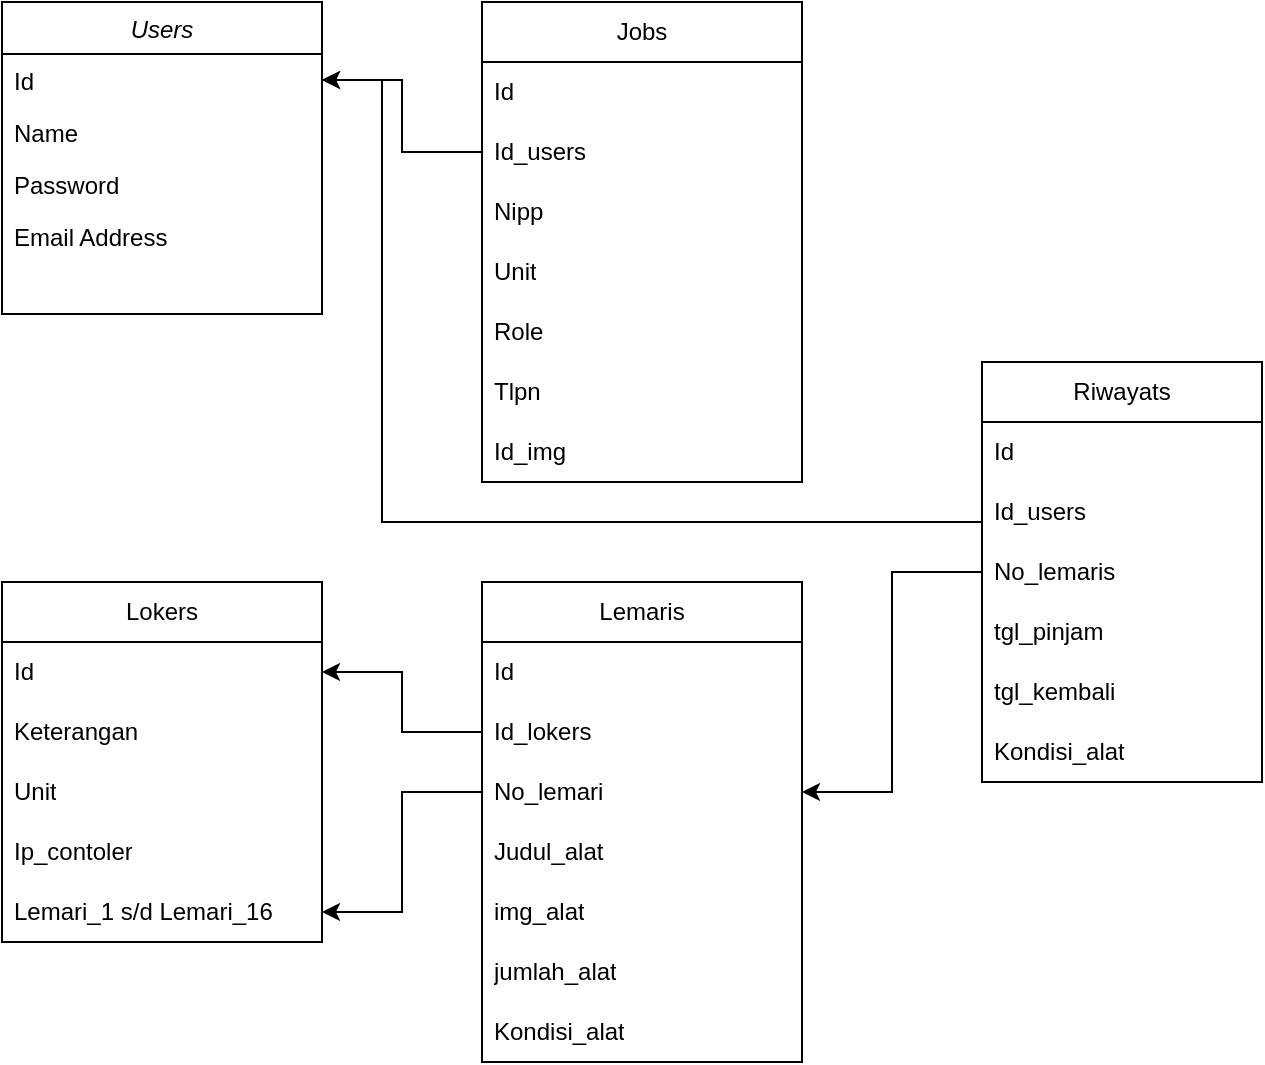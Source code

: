 <mxfile version="25.0.3">
  <diagram id="C5RBs43oDa-KdzZeNtuy" name="Page-1">
    <mxGraphModel dx="2109" dy="565" grid="1" gridSize="10" guides="1" tooltips="1" connect="1" arrows="1" fold="1" page="1" pageScale="1" pageWidth="827" pageHeight="1169" math="0" shadow="0">
      <root>
        <mxCell id="WIyWlLk6GJQsqaUBKTNV-0" />
        <mxCell id="WIyWlLk6GJQsqaUBKTNV-1" parent="WIyWlLk6GJQsqaUBKTNV-0" />
        <mxCell id="zkfFHV4jXpPFQw0GAbJ--0" value="Users" style="swimlane;fontStyle=2;align=center;verticalAlign=top;childLayout=stackLayout;horizontal=1;startSize=26;horizontalStack=0;resizeParent=1;resizeLast=0;collapsible=1;marginBottom=0;rounded=0;shadow=0;strokeWidth=1;" parent="WIyWlLk6GJQsqaUBKTNV-1" vertex="1">
          <mxGeometry x="-800" y="30" width="160" height="156" as="geometry">
            <mxRectangle x="230" y="140" width="160" height="26" as="alternateBounds" />
          </mxGeometry>
        </mxCell>
        <mxCell id="zkfFHV4jXpPFQw0GAbJ--1" value="Id" style="text;align=left;verticalAlign=top;spacingLeft=4;spacingRight=4;overflow=hidden;rotatable=0;points=[[0,0.5],[1,0.5]];portConstraint=eastwest;" parent="zkfFHV4jXpPFQw0GAbJ--0" vertex="1">
          <mxGeometry y="26" width="160" height="26" as="geometry" />
        </mxCell>
        <mxCell id="nBVBUIS5O6AIGIXGfrqF-5" value="Name" style="text;align=left;verticalAlign=top;spacingLeft=4;spacingRight=4;overflow=hidden;rotatable=0;points=[[0,0.5],[1,0.5]];portConstraint=eastwest;" vertex="1" parent="zkfFHV4jXpPFQw0GAbJ--0">
          <mxGeometry y="52" width="160" height="26" as="geometry" />
        </mxCell>
        <mxCell id="nBVBUIS5O6AIGIXGfrqF-0" value="Password" style="text;align=left;verticalAlign=top;spacingLeft=4;spacingRight=4;overflow=hidden;rotatable=0;points=[[0,0.5],[1,0.5]];portConstraint=eastwest;" vertex="1" parent="zkfFHV4jXpPFQw0GAbJ--0">
          <mxGeometry y="78" width="160" height="26" as="geometry" />
        </mxCell>
        <mxCell id="zkfFHV4jXpPFQw0GAbJ--3" value="Email Address" style="text;align=left;verticalAlign=top;spacingLeft=4;spacingRight=4;overflow=hidden;rotatable=0;points=[[0,0.5],[1,0.5]];portConstraint=eastwest;rounded=0;shadow=0;html=0;" parent="zkfFHV4jXpPFQw0GAbJ--0" vertex="1">
          <mxGeometry y="104" width="160" height="26" as="geometry" />
        </mxCell>
        <mxCell id="nBVBUIS5O6AIGIXGfrqF-1" value="Jobs" style="swimlane;fontStyle=0;childLayout=stackLayout;horizontal=1;startSize=30;horizontalStack=0;resizeParent=1;resizeParentMax=0;resizeLast=0;collapsible=1;marginBottom=0;whiteSpace=wrap;html=1;" vertex="1" parent="WIyWlLk6GJQsqaUBKTNV-1">
          <mxGeometry x="-560" y="30" width="160" height="240" as="geometry">
            <mxRectangle x="-560" y="30" width="70" height="30" as="alternateBounds" />
          </mxGeometry>
        </mxCell>
        <mxCell id="nBVBUIS5O6AIGIXGfrqF-2" value="Id" style="text;strokeColor=none;fillColor=none;align=left;verticalAlign=middle;spacingLeft=4;spacingRight=4;overflow=hidden;points=[[0,0.5],[1,0.5]];portConstraint=eastwest;rotatable=0;whiteSpace=wrap;html=1;" vertex="1" parent="nBVBUIS5O6AIGIXGfrqF-1">
          <mxGeometry y="30" width="160" height="30" as="geometry" />
        </mxCell>
        <mxCell id="nBVBUIS5O6AIGIXGfrqF-7" value="Id_users" style="text;strokeColor=none;fillColor=none;align=left;verticalAlign=middle;spacingLeft=4;spacingRight=4;overflow=hidden;points=[[0,0.5],[1,0.5]];portConstraint=eastwest;rotatable=0;whiteSpace=wrap;html=1;" vertex="1" parent="nBVBUIS5O6AIGIXGfrqF-1">
          <mxGeometry y="60" width="160" height="30" as="geometry" />
        </mxCell>
        <mxCell id="nBVBUIS5O6AIGIXGfrqF-6" value="Nipp" style="text;strokeColor=none;fillColor=none;align=left;verticalAlign=middle;spacingLeft=4;spacingRight=4;overflow=hidden;points=[[0,0.5],[1,0.5]];portConstraint=eastwest;rotatable=0;whiteSpace=wrap;html=1;" vertex="1" parent="nBVBUIS5O6AIGIXGfrqF-1">
          <mxGeometry y="90" width="160" height="30" as="geometry" />
        </mxCell>
        <mxCell id="nBVBUIS5O6AIGIXGfrqF-8" value="Unit" style="text;strokeColor=none;fillColor=none;align=left;verticalAlign=middle;spacingLeft=4;spacingRight=4;overflow=hidden;points=[[0,0.5],[1,0.5]];portConstraint=eastwest;rotatable=0;whiteSpace=wrap;html=1;" vertex="1" parent="nBVBUIS5O6AIGIXGfrqF-1">
          <mxGeometry y="120" width="160" height="30" as="geometry" />
        </mxCell>
        <mxCell id="nBVBUIS5O6AIGIXGfrqF-3" value="Role" style="text;strokeColor=none;fillColor=none;align=left;verticalAlign=middle;spacingLeft=4;spacingRight=4;overflow=hidden;points=[[0,0.5],[1,0.5]];portConstraint=eastwest;rotatable=0;whiteSpace=wrap;html=1;" vertex="1" parent="nBVBUIS5O6AIGIXGfrqF-1">
          <mxGeometry y="150" width="160" height="30" as="geometry" />
        </mxCell>
        <mxCell id="nBVBUIS5O6AIGIXGfrqF-15" value="Tlpn" style="text;strokeColor=none;fillColor=none;align=left;verticalAlign=middle;spacingLeft=4;spacingRight=4;overflow=hidden;points=[[0,0.5],[1,0.5]];portConstraint=eastwest;rotatable=0;whiteSpace=wrap;html=1;" vertex="1" parent="nBVBUIS5O6AIGIXGfrqF-1">
          <mxGeometry y="180" width="160" height="30" as="geometry" />
        </mxCell>
        <mxCell id="nBVBUIS5O6AIGIXGfrqF-4" value="Id_img" style="text;strokeColor=none;fillColor=none;align=left;verticalAlign=middle;spacingLeft=4;spacingRight=4;overflow=hidden;points=[[0,0.5],[1,0.5]];portConstraint=eastwest;rotatable=0;whiteSpace=wrap;html=1;" vertex="1" parent="nBVBUIS5O6AIGIXGfrqF-1">
          <mxGeometry y="210" width="160" height="30" as="geometry" />
        </mxCell>
        <mxCell id="nBVBUIS5O6AIGIXGfrqF-14" style="edgeStyle=orthogonalEdgeStyle;rounded=0;orthogonalLoop=1;jettySize=auto;html=1;exitX=0;exitY=0.5;exitDx=0;exitDy=0;" edge="1" parent="WIyWlLk6GJQsqaUBKTNV-1" source="nBVBUIS5O6AIGIXGfrqF-7" target="zkfFHV4jXpPFQw0GAbJ--1">
          <mxGeometry relative="1" as="geometry" />
        </mxCell>
        <mxCell id="nBVBUIS5O6AIGIXGfrqF-16" value="Lokers" style="swimlane;fontStyle=0;childLayout=stackLayout;horizontal=1;startSize=30;horizontalStack=0;resizeParent=1;resizeParentMax=0;resizeLast=0;collapsible=1;marginBottom=0;whiteSpace=wrap;html=1;" vertex="1" parent="WIyWlLk6GJQsqaUBKTNV-1">
          <mxGeometry x="-800" y="320" width="160" height="180" as="geometry" />
        </mxCell>
        <mxCell id="nBVBUIS5O6AIGIXGfrqF-17" value="Id" style="text;strokeColor=none;fillColor=none;align=left;verticalAlign=middle;spacingLeft=4;spacingRight=4;overflow=hidden;points=[[0,0.5],[1,0.5]];portConstraint=eastwest;rotatable=0;whiteSpace=wrap;html=1;" vertex="1" parent="nBVBUIS5O6AIGIXGfrqF-16">
          <mxGeometry y="30" width="160" height="30" as="geometry" />
        </mxCell>
        <mxCell id="nBVBUIS5O6AIGIXGfrqF-18" value="Keterangan" style="text;strokeColor=none;fillColor=none;align=left;verticalAlign=middle;spacingLeft=4;spacingRight=4;overflow=hidden;points=[[0,0.5],[1,0.5]];portConstraint=eastwest;rotatable=0;whiteSpace=wrap;html=1;" vertex="1" parent="nBVBUIS5O6AIGIXGfrqF-16">
          <mxGeometry y="60" width="160" height="30" as="geometry" />
        </mxCell>
        <mxCell id="nBVBUIS5O6AIGIXGfrqF-19" value="Unit" style="text;strokeColor=none;fillColor=none;align=left;verticalAlign=middle;spacingLeft=4;spacingRight=4;overflow=hidden;points=[[0,0.5],[1,0.5]];portConstraint=eastwest;rotatable=0;whiteSpace=wrap;html=1;" vertex="1" parent="nBVBUIS5O6AIGIXGfrqF-16">
          <mxGeometry y="90" width="160" height="30" as="geometry" />
        </mxCell>
        <mxCell id="nBVBUIS5O6AIGIXGfrqF-20" value="Ip_contoler" style="text;strokeColor=none;fillColor=none;align=left;verticalAlign=middle;spacingLeft=4;spacingRight=4;overflow=hidden;points=[[0,0.5],[1,0.5]];portConstraint=eastwest;rotatable=0;whiteSpace=wrap;html=1;" vertex="1" parent="nBVBUIS5O6AIGIXGfrqF-16">
          <mxGeometry y="120" width="160" height="30" as="geometry" />
        </mxCell>
        <mxCell id="nBVBUIS5O6AIGIXGfrqF-28" value="Lemari_1 s/d Lemari_16" style="text;strokeColor=none;fillColor=none;align=left;verticalAlign=middle;spacingLeft=4;spacingRight=4;overflow=hidden;points=[[0,0.5],[1,0.5]];portConstraint=eastwest;rotatable=0;whiteSpace=wrap;html=1;" vertex="1" parent="nBVBUIS5O6AIGIXGfrqF-16">
          <mxGeometry y="150" width="160" height="30" as="geometry" />
        </mxCell>
        <mxCell id="nBVBUIS5O6AIGIXGfrqF-38" value="Lemaris" style="swimlane;fontStyle=0;childLayout=stackLayout;horizontal=1;startSize=30;horizontalStack=0;resizeParent=1;resizeParentMax=0;resizeLast=0;collapsible=1;marginBottom=0;whiteSpace=wrap;html=1;" vertex="1" parent="WIyWlLk6GJQsqaUBKTNV-1">
          <mxGeometry x="-560" y="320" width="160" height="240" as="geometry" />
        </mxCell>
        <mxCell id="nBVBUIS5O6AIGIXGfrqF-39" value="Id" style="text;strokeColor=none;fillColor=none;align=left;verticalAlign=middle;spacingLeft=4;spacingRight=4;overflow=hidden;points=[[0,0.5],[1,0.5]];portConstraint=eastwest;rotatable=0;whiteSpace=wrap;html=1;" vertex="1" parent="nBVBUIS5O6AIGIXGfrqF-38">
          <mxGeometry y="30" width="160" height="30" as="geometry" />
        </mxCell>
        <mxCell id="nBVBUIS5O6AIGIXGfrqF-40" value="Id_lokers" style="text;strokeColor=none;fillColor=none;align=left;verticalAlign=middle;spacingLeft=4;spacingRight=4;overflow=hidden;points=[[0,0.5],[1,0.5]];portConstraint=eastwest;rotatable=0;whiteSpace=wrap;html=1;" vertex="1" parent="nBVBUIS5O6AIGIXGfrqF-38">
          <mxGeometry y="60" width="160" height="30" as="geometry" />
        </mxCell>
        <mxCell id="nBVBUIS5O6AIGIXGfrqF-41" value="No_lemari" style="text;strokeColor=none;fillColor=none;align=left;verticalAlign=middle;spacingLeft=4;spacingRight=4;overflow=hidden;points=[[0,0.5],[1,0.5]];portConstraint=eastwest;rotatable=0;whiteSpace=wrap;html=1;" vertex="1" parent="nBVBUIS5O6AIGIXGfrqF-38">
          <mxGeometry y="90" width="160" height="30" as="geometry" />
        </mxCell>
        <mxCell id="nBVBUIS5O6AIGIXGfrqF-42" value="Judul_alat" style="text;strokeColor=none;fillColor=none;align=left;verticalAlign=middle;spacingLeft=4;spacingRight=4;overflow=hidden;points=[[0,0.5],[1,0.5]];portConstraint=eastwest;rotatable=0;whiteSpace=wrap;html=1;" vertex="1" parent="nBVBUIS5O6AIGIXGfrqF-38">
          <mxGeometry y="120" width="160" height="30" as="geometry" />
        </mxCell>
        <mxCell id="nBVBUIS5O6AIGIXGfrqF-43" value="img_alat" style="text;strokeColor=none;fillColor=none;align=left;verticalAlign=middle;spacingLeft=4;spacingRight=4;overflow=hidden;points=[[0,0.5],[1,0.5]];portConstraint=eastwest;rotatable=0;whiteSpace=wrap;html=1;" vertex="1" parent="nBVBUIS5O6AIGIXGfrqF-38">
          <mxGeometry y="150" width="160" height="30" as="geometry" />
        </mxCell>
        <mxCell id="nBVBUIS5O6AIGIXGfrqF-44" value="jumlah_alat" style="text;strokeColor=none;fillColor=none;align=left;verticalAlign=middle;spacingLeft=4;spacingRight=4;overflow=hidden;points=[[0,0.5],[1,0.5]];portConstraint=eastwest;rotatable=0;whiteSpace=wrap;html=1;" vertex="1" parent="nBVBUIS5O6AIGIXGfrqF-38">
          <mxGeometry y="180" width="160" height="30" as="geometry" />
        </mxCell>
        <mxCell id="nBVBUIS5O6AIGIXGfrqF-54" value="Kondisi_alat" style="text;strokeColor=none;fillColor=none;align=left;verticalAlign=middle;spacingLeft=4;spacingRight=4;overflow=hidden;points=[[0,0.5],[1,0.5]];portConstraint=eastwest;rotatable=0;whiteSpace=wrap;html=1;" vertex="1" parent="nBVBUIS5O6AIGIXGfrqF-38">
          <mxGeometry y="210" width="160" height="30" as="geometry" />
        </mxCell>
        <mxCell id="nBVBUIS5O6AIGIXGfrqF-45" style="edgeStyle=orthogonalEdgeStyle;rounded=0;orthogonalLoop=1;jettySize=auto;html=1;exitX=0;exitY=0.5;exitDx=0;exitDy=0;entryX=1;entryY=0.5;entryDx=0;entryDy=0;" edge="1" parent="WIyWlLk6GJQsqaUBKTNV-1" source="nBVBUIS5O6AIGIXGfrqF-40" target="nBVBUIS5O6AIGIXGfrqF-17">
          <mxGeometry relative="1" as="geometry" />
        </mxCell>
        <mxCell id="nBVBUIS5O6AIGIXGfrqF-46" style="edgeStyle=orthogonalEdgeStyle;rounded=0;orthogonalLoop=1;jettySize=auto;html=1;exitX=0;exitY=0.5;exitDx=0;exitDy=0;entryX=1;entryY=0.5;entryDx=0;entryDy=0;" edge="1" parent="WIyWlLk6GJQsqaUBKTNV-1" source="nBVBUIS5O6AIGIXGfrqF-41" target="nBVBUIS5O6AIGIXGfrqF-28">
          <mxGeometry relative="1" as="geometry" />
        </mxCell>
        <mxCell id="nBVBUIS5O6AIGIXGfrqF-47" value="Riwayats" style="swimlane;fontStyle=0;childLayout=stackLayout;horizontal=1;startSize=30;horizontalStack=0;resizeParent=1;resizeParentMax=0;resizeLast=0;collapsible=1;marginBottom=0;whiteSpace=wrap;html=1;" vertex="1" parent="WIyWlLk6GJQsqaUBKTNV-1">
          <mxGeometry x="-310" y="210" width="140" height="210" as="geometry" />
        </mxCell>
        <mxCell id="nBVBUIS5O6AIGIXGfrqF-48" value="Id" style="text;strokeColor=none;fillColor=none;align=left;verticalAlign=middle;spacingLeft=4;spacingRight=4;overflow=hidden;points=[[0,0.5],[1,0.5]];portConstraint=eastwest;rotatable=0;whiteSpace=wrap;html=1;" vertex="1" parent="nBVBUIS5O6AIGIXGfrqF-47">
          <mxGeometry y="30" width="140" height="30" as="geometry" />
        </mxCell>
        <mxCell id="nBVBUIS5O6AIGIXGfrqF-49" value="Id_users" style="text;strokeColor=none;fillColor=none;align=left;verticalAlign=middle;spacingLeft=4;spacingRight=4;overflow=hidden;points=[[0,0.5],[1,0.5]];portConstraint=eastwest;rotatable=0;whiteSpace=wrap;html=1;" vertex="1" parent="nBVBUIS5O6AIGIXGfrqF-47">
          <mxGeometry y="60" width="140" height="30" as="geometry" />
        </mxCell>
        <mxCell id="nBVBUIS5O6AIGIXGfrqF-50" value="No_lemaris" style="text;strokeColor=none;fillColor=none;align=left;verticalAlign=middle;spacingLeft=4;spacingRight=4;overflow=hidden;points=[[0,0.5],[1,0.5]];portConstraint=eastwest;rotatable=0;whiteSpace=wrap;html=1;" vertex="1" parent="nBVBUIS5O6AIGIXGfrqF-47">
          <mxGeometry y="90" width="140" height="30" as="geometry" />
        </mxCell>
        <mxCell id="nBVBUIS5O6AIGIXGfrqF-52" value="tgl_pinjam" style="text;strokeColor=none;fillColor=none;align=left;verticalAlign=middle;spacingLeft=4;spacingRight=4;overflow=hidden;points=[[0,0.5],[1,0.5]];portConstraint=eastwest;rotatable=0;whiteSpace=wrap;html=1;" vertex="1" parent="nBVBUIS5O6AIGIXGfrqF-47">
          <mxGeometry y="120" width="140" height="30" as="geometry" />
        </mxCell>
        <mxCell id="nBVBUIS5O6AIGIXGfrqF-53" value="tgl_kembali" style="text;strokeColor=none;fillColor=none;align=left;verticalAlign=middle;spacingLeft=4;spacingRight=4;overflow=hidden;points=[[0,0.5],[1,0.5]];portConstraint=eastwest;rotatable=0;whiteSpace=wrap;html=1;" vertex="1" parent="nBVBUIS5O6AIGIXGfrqF-47">
          <mxGeometry y="150" width="140" height="30" as="geometry" />
        </mxCell>
        <mxCell id="nBVBUIS5O6AIGIXGfrqF-55" value="Kondisi_alat" style="text;strokeColor=none;fillColor=none;align=left;verticalAlign=middle;spacingLeft=4;spacingRight=4;overflow=hidden;points=[[0,0.5],[1,0.5]];portConstraint=eastwest;rotatable=0;whiteSpace=wrap;html=1;" vertex="1" parent="nBVBUIS5O6AIGIXGfrqF-47">
          <mxGeometry y="180" width="140" height="30" as="geometry" />
        </mxCell>
        <mxCell id="nBVBUIS5O6AIGIXGfrqF-56" style="edgeStyle=orthogonalEdgeStyle;rounded=0;orthogonalLoop=1;jettySize=auto;html=1;exitX=0;exitY=0.5;exitDx=0;exitDy=0;" edge="1" parent="WIyWlLk6GJQsqaUBKTNV-1" source="nBVBUIS5O6AIGIXGfrqF-49" target="zkfFHV4jXpPFQw0GAbJ--1">
          <mxGeometry relative="1" as="geometry">
            <Array as="points">
              <mxPoint x="-310" y="290" />
              <mxPoint x="-610" y="290" />
              <mxPoint x="-610" y="69" />
            </Array>
          </mxGeometry>
        </mxCell>
        <mxCell id="nBVBUIS5O6AIGIXGfrqF-57" style="edgeStyle=orthogonalEdgeStyle;rounded=0;orthogonalLoop=1;jettySize=auto;html=1;exitX=0;exitY=0.5;exitDx=0;exitDy=0;" edge="1" parent="WIyWlLk6GJQsqaUBKTNV-1" source="nBVBUIS5O6AIGIXGfrqF-50" target="nBVBUIS5O6AIGIXGfrqF-41">
          <mxGeometry relative="1" as="geometry" />
        </mxCell>
      </root>
    </mxGraphModel>
  </diagram>
</mxfile>
